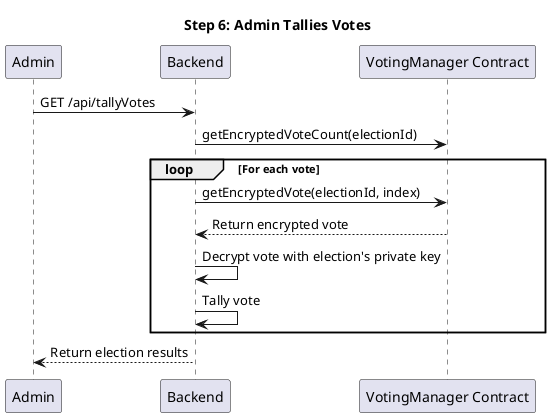 @startuml
title Step 6: Admin Tallies Votes

participant Admin
participant Backend
participant "VotingManager Contract" as VotingManager

Admin -> Backend: GET /api/tallyVotes
Backend -> VotingManager: getEncryptedVoteCount(electionId)
loop For each vote
    Backend -> VotingManager: getEncryptedVote(electionId, index)
    VotingManager --> Backend: Return encrypted vote
    Backend -> Backend: Decrypt vote with election's private key
    Backend -> Backend: Tally vote
end
Backend --> Admin: Return election results

@enduml
